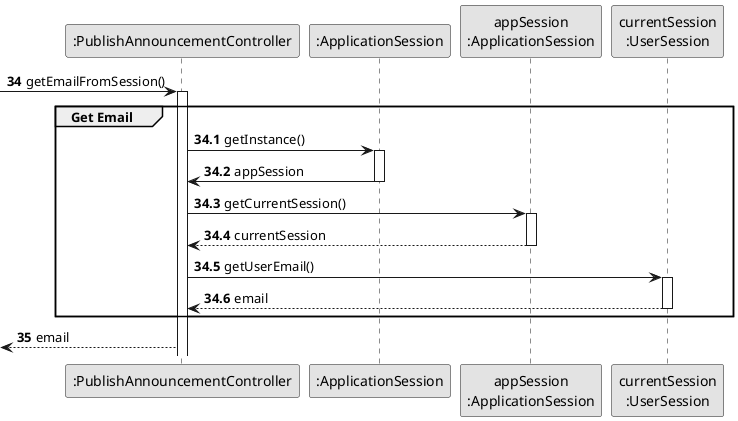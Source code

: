 @startuml
skinparam monochrome true
skinparam packageStyle rectangle
skinparam shadowing false\



participant ":PublishAnnouncementController" as CTRL
participant ":ApplicationSession" as _APP
participant "appSession\n:ApplicationSession" as APP
participant "currentSession\n:UserSession" as SESSION

autonumber 34

             -> CTRL : getEmailFromSession()
             activate CTRL

autonumber 34.1

    group Get Email

             CTRL -> _APP: getInstance()
             activate _APP
             _APP -> CTRL: appSession
             deactivate _APP


             CTRL -> APP: getCurrentSession()
             activate APP

                 APP --> CTRL: currentSession
             deactivate APP

             CTRL -> SESSION: getUserEmail()
             activate SESSION

                 SESSION --> CTRL: email
             deactivate SESSION
    end

autonumber 35

    <-- CTRL : email

@enduml